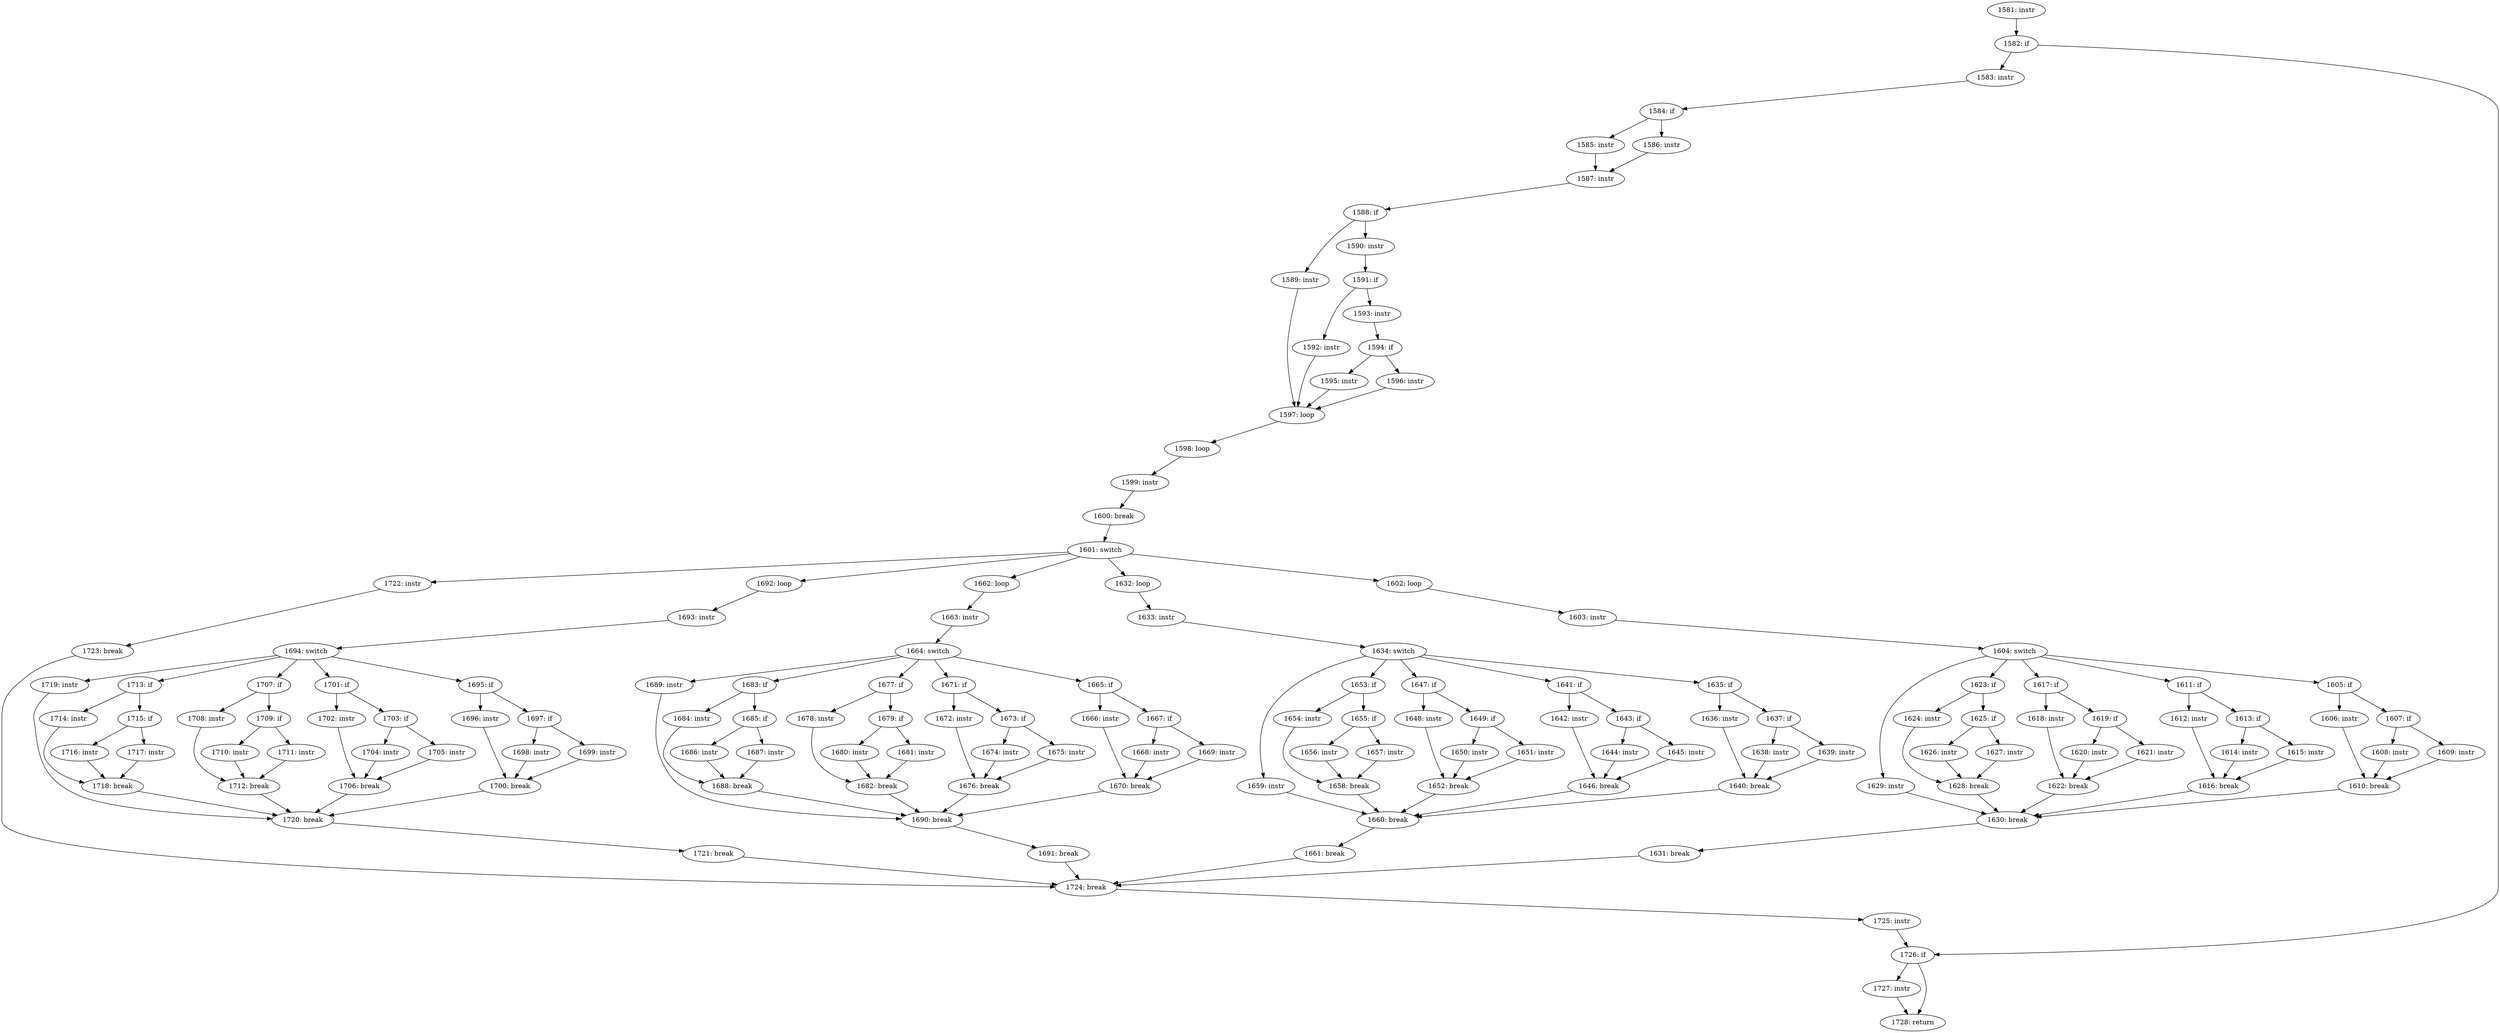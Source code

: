 digraph CFG_tcp_update_reordering {
1581 [label="1581: instr"]
	1581 -> 1582
1582 [label="1582: if"]
	1582 -> 1583
	1582 -> 1726
1583 [label="1583: instr"]
	1583 -> 1584
1584 [label="1584: if"]
	1584 -> 1585
	1584 -> 1586
1585 [label="1585: instr"]
	1585 -> 1587
1586 [label="1586: instr"]
	1586 -> 1587
1587 [label="1587: instr"]
	1587 -> 1588
1588 [label="1588: if"]
	1588 -> 1589
	1588 -> 1590
1589 [label="1589: instr"]
	1589 -> 1597
1590 [label="1590: instr"]
	1590 -> 1591
1591 [label="1591: if"]
	1591 -> 1592
	1591 -> 1593
1592 [label="1592: instr"]
	1592 -> 1597
1593 [label="1593: instr"]
	1593 -> 1594
1594 [label="1594: if"]
	1594 -> 1595
	1594 -> 1596
1595 [label="1595: instr"]
	1595 -> 1597
1596 [label="1596: instr"]
	1596 -> 1597
1597 [label="1597: loop"]
	1597 -> 1598
1598 [label="1598: loop"]
	1598 -> 1599
1599 [label="1599: instr"]
	1599 -> 1600
1600 [label="1600: break"]
	1600 -> 1601
1601 [label="1601: switch"]
	1601 -> 1722
	1601 -> 1692
	1601 -> 1662
	1601 -> 1632
	1601 -> 1602
1602 [label="1602: loop"]
	1602 -> 1603
1603 [label="1603: instr"]
	1603 -> 1604
1604 [label="1604: switch"]
	1604 -> 1629
	1604 -> 1623
	1604 -> 1617
	1604 -> 1611
	1604 -> 1605
1605 [label="1605: if"]
	1605 -> 1606
	1605 -> 1607
1606 [label="1606: instr"]
	1606 -> 1610
1607 [label="1607: if"]
	1607 -> 1608
	1607 -> 1609
1608 [label="1608: instr"]
	1608 -> 1610
1609 [label="1609: instr"]
	1609 -> 1610
1610 [label="1610: break"]
	1610 -> 1630
1611 [label="1611: if"]
	1611 -> 1612
	1611 -> 1613
1612 [label="1612: instr"]
	1612 -> 1616
1613 [label="1613: if"]
	1613 -> 1614
	1613 -> 1615
1614 [label="1614: instr"]
	1614 -> 1616
1615 [label="1615: instr"]
	1615 -> 1616
1616 [label="1616: break"]
	1616 -> 1630
1617 [label="1617: if"]
	1617 -> 1618
	1617 -> 1619
1618 [label="1618: instr"]
	1618 -> 1622
1619 [label="1619: if"]
	1619 -> 1620
	1619 -> 1621
1620 [label="1620: instr"]
	1620 -> 1622
1621 [label="1621: instr"]
	1621 -> 1622
1622 [label="1622: break"]
	1622 -> 1630
1623 [label="1623: if"]
	1623 -> 1624
	1623 -> 1625
1624 [label="1624: instr"]
	1624 -> 1628
1625 [label="1625: if"]
	1625 -> 1626
	1625 -> 1627
1626 [label="1626: instr"]
	1626 -> 1628
1627 [label="1627: instr"]
	1627 -> 1628
1628 [label="1628: break"]
	1628 -> 1630
1629 [label="1629: instr"]
	1629 -> 1630
1630 [label="1630: break"]
	1630 -> 1631
1631 [label="1631: break"]
	1631 -> 1724
1632 [label="1632: loop"]
	1632 -> 1633
1633 [label="1633: instr"]
	1633 -> 1634
1634 [label="1634: switch"]
	1634 -> 1659
	1634 -> 1653
	1634 -> 1647
	1634 -> 1641
	1634 -> 1635
1635 [label="1635: if"]
	1635 -> 1636
	1635 -> 1637
1636 [label="1636: instr"]
	1636 -> 1640
1637 [label="1637: if"]
	1637 -> 1638
	1637 -> 1639
1638 [label="1638: instr"]
	1638 -> 1640
1639 [label="1639: instr"]
	1639 -> 1640
1640 [label="1640: break"]
	1640 -> 1660
1641 [label="1641: if"]
	1641 -> 1642
	1641 -> 1643
1642 [label="1642: instr"]
	1642 -> 1646
1643 [label="1643: if"]
	1643 -> 1644
	1643 -> 1645
1644 [label="1644: instr"]
	1644 -> 1646
1645 [label="1645: instr"]
	1645 -> 1646
1646 [label="1646: break"]
	1646 -> 1660
1647 [label="1647: if"]
	1647 -> 1648
	1647 -> 1649
1648 [label="1648: instr"]
	1648 -> 1652
1649 [label="1649: if"]
	1649 -> 1650
	1649 -> 1651
1650 [label="1650: instr"]
	1650 -> 1652
1651 [label="1651: instr"]
	1651 -> 1652
1652 [label="1652: break"]
	1652 -> 1660
1653 [label="1653: if"]
	1653 -> 1654
	1653 -> 1655
1654 [label="1654: instr"]
	1654 -> 1658
1655 [label="1655: if"]
	1655 -> 1656
	1655 -> 1657
1656 [label="1656: instr"]
	1656 -> 1658
1657 [label="1657: instr"]
	1657 -> 1658
1658 [label="1658: break"]
	1658 -> 1660
1659 [label="1659: instr"]
	1659 -> 1660
1660 [label="1660: break"]
	1660 -> 1661
1661 [label="1661: break"]
	1661 -> 1724
1662 [label="1662: loop"]
	1662 -> 1663
1663 [label="1663: instr"]
	1663 -> 1664
1664 [label="1664: switch"]
	1664 -> 1689
	1664 -> 1683
	1664 -> 1677
	1664 -> 1671
	1664 -> 1665
1665 [label="1665: if"]
	1665 -> 1666
	1665 -> 1667
1666 [label="1666: instr"]
	1666 -> 1670
1667 [label="1667: if"]
	1667 -> 1668
	1667 -> 1669
1668 [label="1668: instr"]
	1668 -> 1670
1669 [label="1669: instr"]
	1669 -> 1670
1670 [label="1670: break"]
	1670 -> 1690
1671 [label="1671: if"]
	1671 -> 1672
	1671 -> 1673
1672 [label="1672: instr"]
	1672 -> 1676
1673 [label="1673: if"]
	1673 -> 1674
	1673 -> 1675
1674 [label="1674: instr"]
	1674 -> 1676
1675 [label="1675: instr"]
	1675 -> 1676
1676 [label="1676: break"]
	1676 -> 1690
1677 [label="1677: if"]
	1677 -> 1678
	1677 -> 1679
1678 [label="1678: instr"]
	1678 -> 1682
1679 [label="1679: if"]
	1679 -> 1680
	1679 -> 1681
1680 [label="1680: instr"]
	1680 -> 1682
1681 [label="1681: instr"]
	1681 -> 1682
1682 [label="1682: break"]
	1682 -> 1690
1683 [label="1683: if"]
	1683 -> 1684
	1683 -> 1685
1684 [label="1684: instr"]
	1684 -> 1688
1685 [label="1685: if"]
	1685 -> 1686
	1685 -> 1687
1686 [label="1686: instr"]
	1686 -> 1688
1687 [label="1687: instr"]
	1687 -> 1688
1688 [label="1688: break"]
	1688 -> 1690
1689 [label="1689: instr"]
	1689 -> 1690
1690 [label="1690: break"]
	1690 -> 1691
1691 [label="1691: break"]
	1691 -> 1724
1692 [label="1692: loop"]
	1692 -> 1693
1693 [label="1693: instr"]
	1693 -> 1694
1694 [label="1694: switch"]
	1694 -> 1719
	1694 -> 1713
	1694 -> 1707
	1694 -> 1701
	1694 -> 1695
1695 [label="1695: if"]
	1695 -> 1696
	1695 -> 1697
1696 [label="1696: instr"]
	1696 -> 1700
1697 [label="1697: if"]
	1697 -> 1698
	1697 -> 1699
1698 [label="1698: instr"]
	1698 -> 1700
1699 [label="1699: instr"]
	1699 -> 1700
1700 [label="1700: break"]
	1700 -> 1720
1701 [label="1701: if"]
	1701 -> 1702
	1701 -> 1703
1702 [label="1702: instr"]
	1702 -> 1706
1703 [label="1703: if"]
	1703 -> 1704
	1703 -> 1705
1704 [label="1704: instr"]
	1704 -> 1706
1705 [label="1705: instr"]
	1705 -> 1706
1706 [label="1706: break"]
	1706 -> 1720
1707 [label="1707: if"]
	1707 -> 1708
	1707 -> 1709
1708 [label="1708: instr"]
	1708 -> 1712
1709 [label="1709: if"]
	1709 -> 1710
	1709 -> 1711
1710 [label="1710: instr"]
	1710 -> 1712
1711 [label="1711: instr"]
	1711 -> 1712
1712 [label="1712: break"]
	1712 -> 1720
1713 [label="1713: if"]
	1713 -> 1714
	1713 -> 1715
1714 [label="1714: instr"]
	1714 -> 1718
1715 [label="1715: if"]
	1715 -> 1716
	1715 -> 1717
1716 [label="1716: instr"]
	1716 -> 1718
1717 [label="1717: instr"]
	1717 -> 1718
1718 [label="1718: break"]
	1718 -> 1720
1719 [label="1719: instr"]
	1719 -> 1720
1720 [label="1720: break"]
	1720 -> 1721
1721 [label="1721: break"]
	1721 -> 1724
1722 [label="1722: instr"]
	1722 -> 1723
1723 [label="1723: break"]
	1723 -> 1724
1724 [label="1724: break"]
	1724 -> 1725
1725 [label="1725: instr"]
	1725 -> 1726
1726 [label="1726: if"]
	1726 -> 1727
	1726 -> 1728
1727 [label="1727: instr"]
	1727 -> 1728
1728 [label="1728: return"]
	
}
